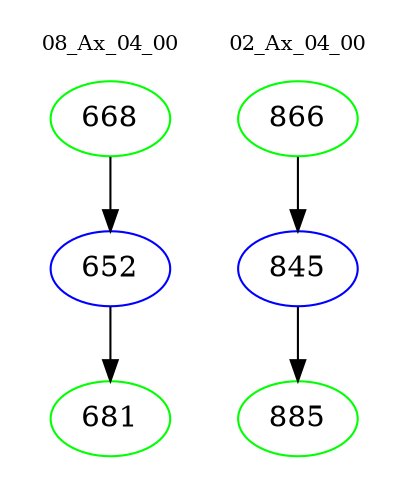 digraph{
subgraph cluster_0 {
color = white
label = "08_Ax_04_00";
fontsize=10;
T0_668 [label="668", color="green"]
T0_668 -> T0_652 [color="black"]
T0_652 [label="652", color="blue"]
T0_652 -> T0_681 [color="black"]
T0_681 [label="681", color="green"]
}
subgraph cluster_1 {
color = white
label = "02_Ax_04_00";
fontsize=10;
T1_866 [label="866", color="green"]
T1_866 -> T1_845 [color="black"]
T1_845 [label="845", color="blue"]
T1_845 -> T1_885 [color="black"]
T1_885 [label="885", color="green"]
}
}
